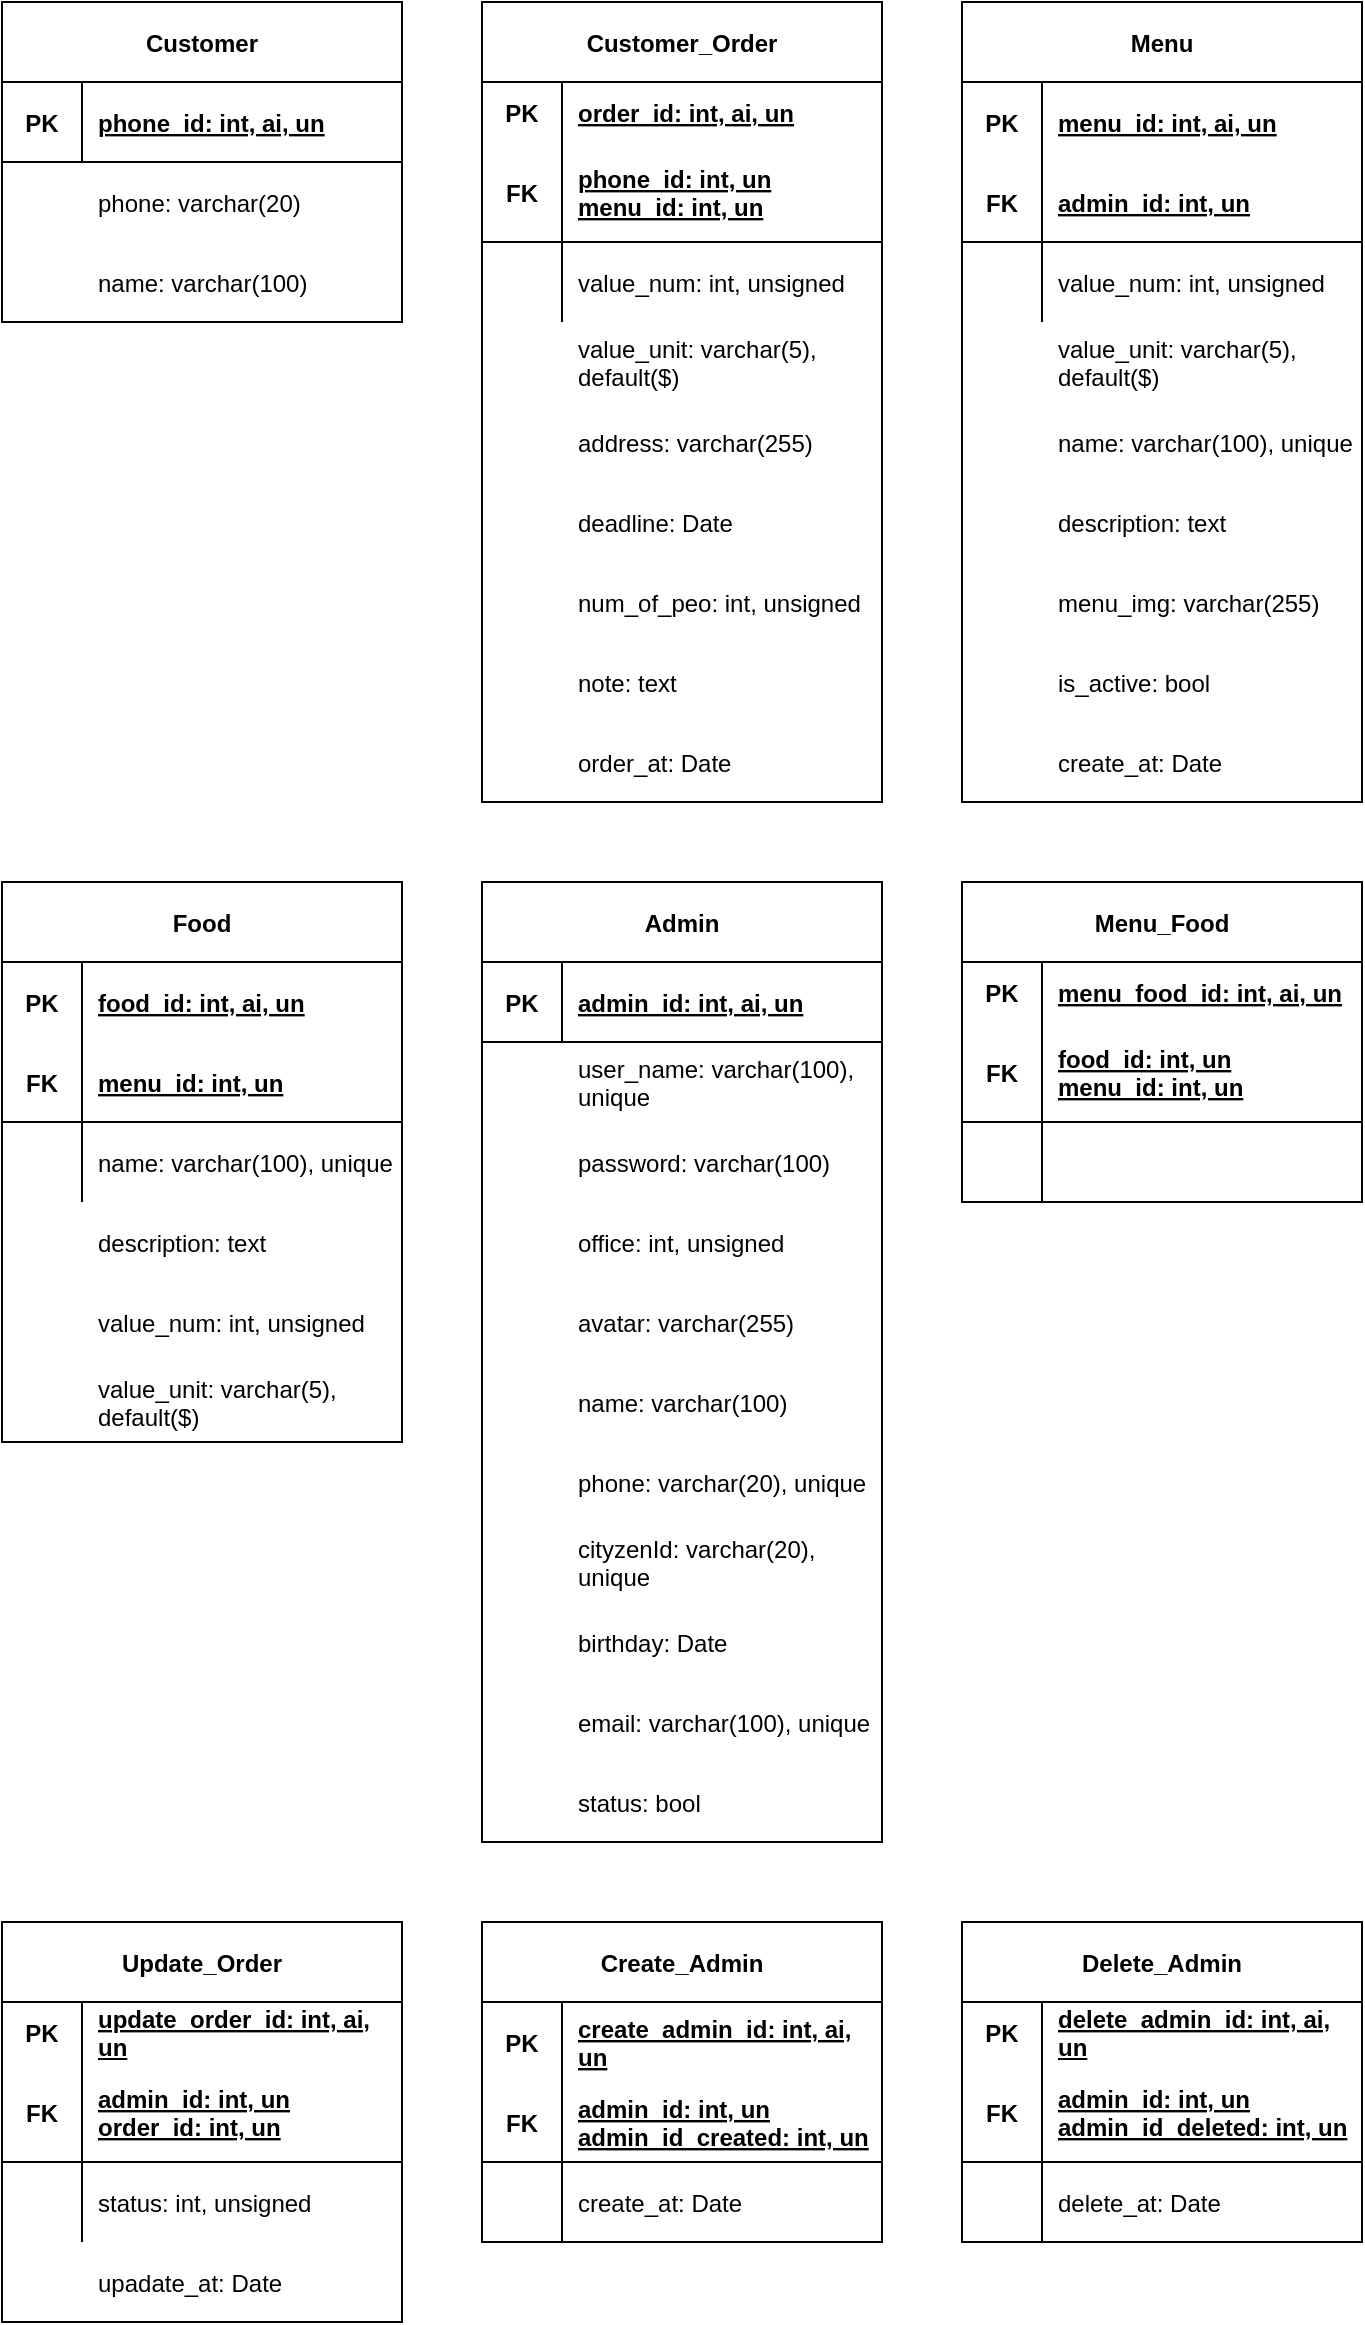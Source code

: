 <mxfile version="14.4.3" type="device"><diagram id="6Q6f8vi3FYsFAewZzcwV" name="Page-1"><mxGraphModel dx="1038" dy="607" grid="1" gridSize="10" guides="1" tooltips="1" connect="1" arrows="1" fold="1" page="1" pageScale="1" pageWidth="850" pageHeight="1100" math="0" shadow="0"><root><mxCell id="0"/><mxCell id="1" parent="0"/><mxCell id="nnmRxfr1p0nU_RoA92xQ-1" value="Customer" style="shape=table;startSize=40;container=1;collapsible=1;childLayout=tableLayout;fixedRows=1;rowLines=0;fontStyle=1;align=center;resizeLast=1;" parent="1" vertex="1"><mxGeometry x="40" y="40" width="200" height="160" as="geometry"/></mxCell><mxCell id="nnmRxfr1p0nU_RoA92xQ-2" value="" style="shape=partialRectangle;collapsible=0;dropTarget=0;pointerEvents=0;fillColor=none;top=0;left=0;bottom=1;right=0;points=[[0,0.5],[1,0.5]];portConstraint=eastwest;" parent="nnmRxfr1p0nU_RoA92xQ-1" vertex="1"><mxGeometry y="40" width="200" height="40" as="geometry"/></mxCell><mxCell id="nnmRxfr1p0nU_RoA92xQ-3" value="PK" style="shape=partialRectangle;connectable=0;fillColor=none;top=0;left=0;bottom=0;right=0;fontStyle=1;overflow=hidden;" parent="nnmRxfr1p0nU_RoA92xQ-2" vertex="1"><mxGeometry width="40" height="40" as="geometry"/></mxCell><mxCell id="nnmRxfr1p0nU_RoA92xQ-4" value="phone_id: int, ai, un" style="shape=partialRectangle;connectable=0;fillColor=none;top=0;left=0;bottom=0;right=0;align=left;spacingLeft=6;fontStyle=5;overflow=hidden;" parent="nnmRxfr1p0nU_RoA92xQ-2" vertex="1"><mxGeometry x="40" width="160" height="40" as="geometry"/></mxCell><mxCell id="nnmRxfr1p0nU_RoA92xQ-23" value="Customer_Order" style="shape=table;startSize=40;container=1;collapsible=1;childLayout=tableLayout;fixedRows=1;rowLines=0;fontStyle=1;align=center;resizeLast=1;" parent="1" vertex="1"><mxGeometry x="280" y="40" width="200" height="400" as="geometry"/></mxCell><mxCell id="nnmRxfr1p0nU_RoA92xQ-24" value="" style="shape=partialRectangle;collapsible=0;dropTarget=0;pointerEvents=0;fillColor=none;top=0;left=0;bottom=0;right=0;points=[[0,0.5],[1,0.5]];portConstraint=eastwest;" parent="nnmRxfr1p0nU_RoA92xQ-23" vertex="1"><mxGeometry y="40" width="200" height="30" as="geometry"/></mxCell><mxCell id="nnmRxfr1p0nU_RoA92xQ-25" value="PK" style="shape=partialRectangle;connectable=0;fillColor=none;top=0;left=0;bottom=0;right=0;fontStyle=1;overflow=hidden;" parent="nnmRxfr1p0nU_RoA92xQ-24" vertex="1"><mxGeometry width="40" height="30" as="geometry"/></mxCell><mxCell id="nnmRxfr1p0nU_RoA92xQ-26" value="order_id: int, ai, un" style="shape=partialRectangle;connectable=0;fillColor=none;top=0;left=0;bottom=0;right=0;align=left;spacingLeft=6;fontStyle=5;overflow=hidden;" parent="nnmRxfr1p0nU_RoA92xQ-24" vertex="1"><mxGeometry x="40" width="160" height="30" as="geometry"/></mxCell><mxCell id="nnmRxfr1p0nU_RoA92xQ-27" value="" style="shape=partialRectangle;collapsible=0;dropTarget=0;pointerEvents=0;fillColor=none;top=0;left=0;bottom=1;right=0;points=[[0,0.5],[1,0.5]];portConstraint=eastwest;" parent="nnmRxfr1p0nU_RoA92xQ-23" vertex="1"><mxGeometry y="70" width="200" height="50" as="geometry"/></mxCell><mxCell id="nnmRxfr1p0nU_RoA92xQ-28" value="FK" style="shape=partialRectangle;connectable=0;fillColor=none;top=0;left=0;bottom=0;right=0;fontStyle=1;overflow=hidden;" parent="nnmRxfr1p0nU_RoA92xQ-27" vertex="1"><mxGeometry width="40" height="50" as="geometry"/></mxCell><mxCell id="nnmRxfr1p0nU_RoA92xQ-29" value="phone_id: int, un&#10;menu_id: int, un" style="shape=partialRectangle;connectable=0;fillColor=none;top=0;left=0;bottom=0;right=0;align=left;spacingLeft=6;fontStyle=5;overflow=hidden;" parent="nnmRxfr1p0nU_RoA92xQ-27" vertex="1"><mxGeometry x="40" width="160" height="50" as="geometry"/></mxCell><mxCell id="nnmRxfr1p0nU_RoA92xQ-30" value="" style="shape=partialRectangle;collapsible=0;dropTarget=0;pointerEvents=0;fillColor=none;top=0;left=0;bottom=0;right=0;points=[[0,0.5],[1,0.5]];portConstraint=eastwest;" parent="nnmRxfr1p0nU_RoA92xQ-23" vertex="1"><mxGeometry y="120" width="200" height="40" as="geometry"/></mxCell><mxCell id="nnmRxfr1p0nU_RoA92xQ-31" value="" style="shape=partialRectangle;connectable=0;fillColor=none;top=0;left=0;bottom=0;right=0;editable=1;overflow=hidden;" parent="nnmRxfr1p0nU_RoA92xQ-30" vertex="1"><mxGeometry width="40" height="40" as="geometry"/></mxCell><mxCell id="nnmRxfr1p0nU_RoA92xQ-32" value="" style="shape=partialRectangle;connectable=0;fillColor=none;top=0;left=0;bottom=0;right=0;align=left;spacingLeft=6;overflow=hidden;" parent="nnmRxfr1p0nU_RoA92xQ-30" vertex="1"><mxGeometry x="40" width="160" height="40" as="geometry"/></mxCell><mxCell id="nnmRxfr1p0nU_RoA92xQ-58" value="" style="shape=partialRectangle;collapsible=0;dropTarget=0;pointerEvents=0;fillColor=none;top=0;left=0;bottom=0;right=0;points=[[0,0.5],[1,0.5]];portConstraint=eastwest;" parent="1" vertex="1"><mxGeometry x="40" y="160" width="200" height="40" as="geometry"/></mxCell><mxCell id="nnmRxfr1p0nU_RoA92xQ-60" value="name: varchar(100)" style="shape=partialRectangle;connectable=0;fillColor=none;top=0;left=0;bottom=0;right=0;align=left;spacingLeft=6;overflow=hidden;" parent="nnmRxfr1p0nU_RoA92xQ-58" vertex="1"><mxGeometry x="40" width="160" height="40" as="geometry"/></mxCell><mxCell id="nnmRxfr1p0nU_RoA92xQ-67" value="" style="shape=partialRectangle;collapsible=0;dropTarget=0;pointerEvents=0;fillColor=none;top=0;left=0;bottom=0;right=0;points=[[0,0.5],[1,0.5]];portConstraint=eastwest;" parent="1" vertex="1"><mxGeometry x="320" y="200" width="160" height="40" as="geometry"/></mxCell><mxCell id="nnmRxfr1p0nU_RoA92xQ-68" value="" style="shape=partialRectangle;connectable=0;fillColor=none;top=0;left=0;bottom=0;right=0;editable=1;overflow=hidden;" parent="nnmRxfr1p0nU_RoA92xQ-67" vertex="1"><mxGeometry width="32" height="40" as="geometry"/></mxCell><mxCell id="nnmRxfr1p0nU_RoA92xQ-69" value="value_unit: varchar(5),&#10;default($)" style="shape=partialRectangle;connectable=0;fillColor=none;top=0;left=0;bottom=0;right=0;align=left;spacingLeft=6;overflow=hidden;" parent="nnmRxfr1p0nU_RoA92xQ-67" vertex="1"><mxGeometry width="160" height="40" as="geometry"/></mxCell><mxCell id="nnmRxfr1p0nU_RoA92xQ-71" value="address: varchar(255)" style="shape=partialRectangle;connectable=0;fillColor=none;top=0;left=0;bottom=0;right=0;align=left;spacingLeft=6;overflow=hidden;" parent="1" vertex="1"><mxGeometry x="320" y="240" width="160" height="40" as="geometry"/></mxCell><mxCell id="nnmRxfr1p0nU_RoA92xQ-73" value="deadline: Date" style="shape=partialRectangle;connectable=0;fillColor=none;top=0;left=0;bottom=0;right=0;align=left;spacingLeft=6;overflow=hidden;" parent="1" vertex="1"><mxGeometry x="320" y="280" width="160" height="40" as="geometry"/></mxCell><mxCell id="nnmRxfr1p0nU_RoA92xQ-75" value="num_of_peo: int, unsigned" style="shape=partialRectangle;connectable=0;fillColor=none;top=0;left=0;bottom=0;right=0;align=left;spacingLeft=6;overflow=hidden;" parent="1" vertex="1"><mxGeometry x="320" y="320" width="160" height="40" as="geometry"/></mxCell><mxCell id="nnmRxfr1p0nU_RoA92xQ-77" value="note: text" style="shape=partialRectangle;connectable=0;fillColor=none;top=0;left=0;bottom=0;right=0;align=left;spacingLeft=6;overflow=hidden;" parent="1" vertex="1"><mxGeometry x="320" y="360" width="160" height="40" as="geometry"/></mxCell><mxCell id="nnmRxfr1p0nU_RoA92xQ-78" value="value_num: int, unsigned" style="shape=partialRectangle;connectable=0;fillColor=none;top=0;left=0;bottom=0;right=0;align=left;spacingLeft=6;overflow=hidden;" parent="1" vertex="1"><mxGeometry x="320" y="160" width="160" height="40" as="geometry"/></mxCell><mxCell id="nnmRxfr1p0nU_RoA92xQ-82" value="order_at: Date" style="shape=partialRectangle;connectable=0;fillColor=none;top=0;left=0;bottom=0;right=0;align=left;spacingLeft=6;overflow=hidden;" parent="1" vertex="1"><mxGeometry x="320" y="400" width="160" height="40" as="geometry"/></mxCell><mxCell id="nnmRxfr1p0nU_RoA92xQ-83" value="" style="shape=partialRectangle;connectable=0;fillColor=none;top=0;left=0;bottom=0;right=0;editable=1;overflow=hidden;" parent="1" vertex="1"><mxGeometry x="280" y="480" width="40" height="40" as="geometry"/></mxCell><mxCell id="nnmRxfr1p0nU_RoA92xQ-141" value="" style="shape=partialRectangle;connectable=0;fillColor=none;top=0;left=0;bottom=0;right=0;editable=1;overflow=hidden;" parent="1" vertex="1"><mxGeometry x="40" y="600" width="30" height="40" as="geometry"/></mxCell><mxCell id="nnmRxfr1p0nU_RoA92xQ-185" value="Menu_Food" style="shape=table;startSize=40;container=1;collapsible=1;childLayout=tableLayout;fixedRows=1;rowLines=0;fontStyle=1;align=center;resizeLast=1;" parent="1" vertex="1"><mxGeometry x="520" y="480" width="200" height="160" as="geometry"/></mxCell><mxCell id="nnmRxfr1p0nU_RoA92xQ-186" value="" style="shape=partialRectangle;collapsible=0;dropTarget=0;pointerEvents=0;fillColor=none;top=0;left=0;bottom=0;right=0;points=[[0,0.5],[1,0.5]];portConstraint=eastwest;" parent="nnmRxfr1p0nU_RoA92xQ-185" vertex="1"><mxGeometry y="40" width="200" height="30" as="geometry"/></mxCell><mxCell id="nnmRxfr1p0nU_RoA92xQ-187" value="PK" style="shape=partialRectangle;connectable=0;fillColor=none;top=0;left=0;bottom=0;right=0;fontStyle=1;overflow=hidden;" parent="nnmRxfr1p0nU_RoA92xQ-186" vertex="1"><mxGeometry width="40" height="30" as="geometry"/></mxCell><mxCell id="nnmRxfr1p0nU_RoA92xQ-188" value="menu_food_id: int, ai, un" style="shape=partialRectangle;connectable=0;fillColor=none;top=0;left=0;bottom=0;right=0;align=left;spacingLeft=6;fontStyle=5;overflow=hidden;" parent="nnmRxfr1p0nU_RoA92xQ-186" vertex="1"><mxGeometry x="40" width="160" height="30" as="geometry"/></mxCell><mxCell id="nnmRxfr1p0nU_RoA92xQ-189" value="" style="shape=partialRectangle;collapsible=0;dropTarget=0;pointerEvents=0;fillColor=none;top=0;left=0;bottom=1;right=0;points=[[0,0.5],[1,0.5]];portConstraint=eastwest;" parent="nnmRxfr1p0nU_RoA92xQ-185" vertex="1"><mxGeometry y="70" width="200" height="50" as="geometry"/></mxCell><mxCell id="nnmRxfr1p0nU_RoA92xQ-190" value="FK" style="shape=partialRectangle;connectable=0;fillColor=none;top=0;left=0;bottom=0;right=0;fontStyle=1;overflow=hidden;" parent="nnmRxfr1p0nU_RoA92xQ-189" vertex="1"><mxGeometry width="40" height="50" as="geometry"/></mxCell><mxCell id="nnmRxfr1p0nU_RoA92xQ-191" value="food_id: int, un&#10;menu_id: int, un" style="shape=partialRectangle;connectable=0;fillColor=none;top=0;left=0;bottom=0;right=0;align=left;spacingLeft=6;fontStyle=5;overflow=hidden;" parent="nnmRxfr1p0nU_RoA92xQ-189" vertex="1"><mxGeometry x="40" width="160" height="50" as="geometry"/></mxCell><mxCell id="nnmRxfr1p0nU_RoA92xQ-192" value="" style="shape=partialRectangle;collapsible=0;dropTarget=0;pointerEvents=0;fillColor=none;top=0;left=0;bottom=0;right=0;points=[[0,0.5],[1,0.5]];portConstraint=eastwest;" parent="nnmRxfr1p0nU_RoA92xQ-185" vertex="1"><mxGeometry y="120" width="200" height="40" as="geometry"/></mxCell><mxCell id="nnmRxfr1p0nU_RoA92xQ-193" value="" style="shape=partialRectangle;connectable=0;fillColor=none;top=0;left=0;bottom=0;right=0;editable=1;overflow=hidden;" parent="nnmRxfr1p0nU_RoA92xQ-192" vertex="1"><mxGeometry width="40" height="40" as="geometry"/></mxCell><mxCell id="nnmRxfr1p0nU_RoA92xQ-194" value="" style="shape=partialRectangle;connectable=0;fillColor=none;top=0;left=0;bottom=0;right=0;align=left;spacingLeft=6;overflow=hidden;" parent="nnmRxfr1p0nU_RoA92xQ-192" vertex="1"><mxGeometry x="40" width="160" height="40" as="geometry"/></mxCell><mxCell id="nnmRxfr1p0nU_RoA92xQ-221" value="Admin" style="shape=table;startSize=40;container=1;collapsible=1;childLayout=tableLayout;fixedRows=1;rowLines=0;fontStyle=1;align=center;resizeLast=1;" parent="1" vertex="1"><mxGeometry x="280" y="480" width="200" height="480" as="geometry"/></mxCell><mxCell id="nnmRxfr1p0nU_RoA92xQ-222" value="" style="shape=partialRectangle;collapsible=0;dropTarget=0;pointerEvents=0;fillColor=none;top=0;left=0;bottom=1;right=0;points=[[0,0.5],[1,0.5]];portConstraint=eastwest;" parent="nnmRxfr1p0nU_RoA92xQ-221" vertex="1"><mxGeometry y="40" width="200" height="40" as="geometry"/></mxCell><mxCell id="nnmRxfr1p0nU_RoA92xQ-223" value="PK" style="shape=partialRectangle;connectable=0;fillColor=none;top=0;left=0;bottom=0;right=0;fontStyle=1;overflow=hidden;" parent="nnmRxfr1p0nU_RoA92xQ-222" vertex="1"><mxGeometry width="40" height="40" as="geometry"/></mxCell><mxCell id="nnmRxfr1p0nU_RoA92xQ-224" value="admin_id: int, ai, un" style="shape=partialRectangle;connectable=0;fillColor=none;top=0;left=0;bottom=0;right=0;align=left;spacingLeft=6;fontStyle=5;overflow=hidden;" parent="nnmRxfr1p0nU_RoA92xQ-222" vertex="1"><mxGeometry x="40" width="160" height="40" as="geometry"/></mxCell><mxCell id="nnmRxfr1p0nU_RoA92xQ-225" value="" style="shape=partialRectangle;connectable=0;fillColor=none;top=0;left=0;bottom=0;right=0;editable=1;overflow=hidden;" parent="1" vertex="1"><mxGeometry x="280" y="600" width="30" height="40" as="geometry"/></mxCell><mxCell id="nnmRxfr1p0nU_RoA92xQ-226" value="user_name: varchar(100),&#10;unique" style="shape=partialRectangle;connectable=0;fillColor=none;top=0;left=0;bottom=0;right=0;align=left;spacingLeft=6;overflow=hidden;" parent="1" vertex="1"><mxGeometry x="320" y="560" width="160" height="40" as="geometry"/></mxCell><mxCell id="nnmRxfr1p0nU_RoA92xQ-227" value="" style="shape=partialRectangle;collapsible=0;dropTarget=0;pointerEvents=0;fillColor=none;top=0;left=0;bottom=0;right=0;points=[[0,0.5],[1,0.5]];portConstraint=eastwest;" parent="1" vertex="1"><mxGeometry x="280" y="600" width="200" height="40" as="geometry"/></mxCell><mxCell id="nnmRxfr1p0nU_RoA92xQ-229" value="password: varchar(100)" style="shape=partialRectangle;connectable=0;fillColor=none;top=0;left=0;bottom=0;right=0;align=left;spacingLeft=6;overflow=hidden;" parent="nnmRxfr1p0nU_RoA92xQ-227" vertex="1"><mxGeometry x="40" width="160" height="40" as="geometry"/></mxCell><mxCell id="nnmRxfr1p0nU_RoA92xQ-230" value="" style="shape=partialRectangle;connectable=0;fillColor=none;top=0;left=0;bottom=0;right=0;editable=1;overflow=hidden;" parent="1" vertex="1"><mxGeometry x="280" y="560" width="30" height="40" as="geometry"/></mxCell><mxCell id="nnmRxfr1p0nU_RoA92xQ-232" value="avatar: varchar(255)" style="shape=partialRectangle;connectable=0;fillColor=none;top=0;left=0;bottom=0;right=0;align=left;spacingLeft=6;overflow=hidden;" parent="1" vertex="1"><mxGeometry x="320" y="680" width="160" height="40" as="geometry"/></mxCell><mxCell id="nnmRxfr1p0nU_RoA92xQ-233" value="office: int, unsigned" style="shape=partialRectangle;connectable=0;fillColor=none;top=0;left=0;bottom=0;right=0;align=left;spacingLeft=6;overflow=hidden;" parent="1" vertex="1"><mxGeometry x="320" y="640" width="160" height="40" as="geometry"/></mxCell><mxCell id="nnmRxfr1p0nU_RoA92xQ-236" value="name: varchar(100)" style="shape=partialRectangle;connectable=0;fillColor=none;top=0;left=0;bottom=0;right=0;align=left;spacingLeft=6;overflow=hidden;" parent="1" vertex="1"><mxGeometry x="320" y="720" width="160" height="40" as="geometry"/></mxCell><mxCell id="nnmRxfr1p0nU_RoA92xQ-238" value="phone: varchar(20), unique" style="shape=partialRectangle;connectable=0;fillColor=none;top=0;left=0;bottom=0;right=0;align=left;spacingLeft=6;overflow=hidden;" parent="1" vertex="1"><mxGeometry x="320" y="760" width="160" height="40" as="geometry"/></mxCell><mxCell id="nnmRxfr1p0nU_RoA92xQ-240" value="cityzenId: varchar(20), &#10;unique" style="shape=partialRectangle;connectable=0;fillColor=none;top=0;left=0;bottom=0;right=0;align=left;spacingLeft=6;overflow=hidden;" parent="1" vertex="1"><mxGeometry x="320" y="800" width="160" height="40" as="geometry"/></mxCell><mxCell id="nnmRxfr1p0nU_RoA92xQ-242" value="birthday: Date" style="shape=partialRectangle;connectable=0;fillColor=none;top=0;left=0;bottom=0;right=0;align=left;spacingLeft=6;overflow=hidden;" parent="1" vertex="1"><mxGeometry x="320" y="840" width="160" height="40" as="geometry"/></mxCell><mxCell id="nnmRxfr1p0nU_RoA92xQ-244" value="email: varchar(100), unique" style="shape=partialRectangle;connectable=0;fillColor=none;top=0;left=0;bottom=0;right=0;align=left;spacingLeft=6;overflow=hidden;" parent="1" vertex="1"><mxGeometry x="320" y="880" width="160" height="40" as="geometry"/></mxCell><mxCell id="nnmRxfr1p0nU_RoA92xQ-245" value="Update_Order" style="shape=table;startSize=40;container=1;collapsible=1;childLayout=tableLayout;fixedRows=1;rowLines=0;fontStyle=1;align=center;resizeLast=1;" parent="1" vertex="1"><mxGeometry x="40" y="1000" width="200" height="200" as="geometry"/></mxCell><mxCell id="nnmRxfr1p0nU_RoA92xQ-246" value="" style="shape=partialRectangle;collapsible=0;dropTarget=0;pointerEvents=0;fillColor=none;top=0;left=0;bottom=0;right=0;points=[[0,0.5],[1,0.5]];portConstraint=eastwest;" parent="nnmRxfr1p0nU_RoA92xQ-245" vertex="1"><mxGeometry y="40" width="200" height="30" as="geometry"/></mxCell><mxCell id="nnmRxfr1p0nU_RoA92xQ-247" value="PK" style="shape=partialRectangle;connectable=0;fillColor=none;top=0;left=0;bottom=0;right=0;fontStyle=1;overflow=hidden;" parent="nnmRxfr1p0nU_RoA92xQ-246" vertex="1"><mxGeometry width="40" height="30" as="geometry"/></mxCell><mxCell id="nnmRxfr1p0nU_RoA92xQ-248" value="update_order_id: int, ai,&#10;un" style="shape=partialRectangle;connectable=0;fillColor=none;top=0;left=0;bottom=0;right=0;align=left;spacingLeft=6;fontStyle=5;overflow=hidden;" parent="nnmRxfr1p0nU_RoA92xQ-246" vertex="1"><mxGeometry x="40" width="160" height="30" as="geometry"/></mxCell><mxCell id="nnmRxfr1p0nU_RoA92xQ-249" value="" style="shape=partialRectangle;collapsible=0;dropTarget=0;pointerEvents=0;fillColor=none;top=0;left=0;bottom=1;right=0;points=[[0,0.5],[1,0.5]];portConstraint=eastwest;" parent="nnmRxfr1p0nU_RoA92xQ-245" vertex="1"><mxGeometry y="70" width="200" height="50" as="geometry"/></mxCell><mxCell id="nnmRxfr1p0nU_RoA92xQ-250" value="FK" style="shape=partialRectangle;connectable=0;fillColor=none;top=0;left=0;bottom=0;right=0;fontStyle=1;overflow=hidden;" parent="nnmRxfr1p0nU_RoA92xQ-249" vertex="1"><mxGeometry width="40" height="50" as="geometry"/></mxCell><mxCell id="nnmRxfr1p0nU_RoA92xQ-251" value="admin_id: int, un&#10;order_id: int, un" style="shape=partialRectangle;connectable=0;fillColor=none;top=0;left=0;bottom=0;right=0;align=left;spacingLeft=6;fontStyle=5;overflow=hidden;" parent="nnmRxfr1p0nU_RoA92xQ-249" vertex="1"><mxGeometry x="40" width="160" height="50" as="geometry"/></mxCell><mxCell id="nnmRxfr1p0nU_RoA92xQ-252" value="" style="shape=partialRectangle;collapsible=0;dropTarget=0;pointerEvents=0;fillColor=none;top=0;left=0;bottom=0;right=0;points=[[0,0.5],[1,0.5]];portConstraint=eastwest;" parent="nnmRxfr1p0nU_RoA92xQ-245" vertex="1"><mxGeometry y="120" width="200" height="40" as="geometry"/></mxCell><mxCell id="nnmRxfr1p0nU_RoA92xQ-253" value="" style="shape=partialRectangle;connectable=0;fillColor=none;top=0;left=0;bottom=0;right=0;editable=1;overflow=hidden;" parent="nnmRxfr1p0nU_RoA92xQ-252" vertex="1"><mxGeometry width="40" height="40" as="geometry"/></mxCell><mxCell id="nnmRxfr1p0nU_RoA92xQ-254" value="" style="shape=partialRectangle;connectable=0;fillColor=none;top=0;left=0;bottom=0;right=0;align=left;spacingLeft=6;overflow=hidden;" parent="nnmRxfr1p0nU_RoA92xQ-252" vertex="1"><mxGeometry x="40" width="160" height="40" as="geometry"/></mxCell><mxCell id="nnmRxfr1p0nU_RoA92xQ-255" value="status: int, unsigned" style="shape=partialRectangle;connectable=0;fillColor=none;top=0;left=0;bottom=0;right=0;align=left;spacingLeft=6;overflow=hidden;" parent="1" vertex="1"><mxGeometry x="80" y="1120" width="160" height="40" as="geometry"/></mxCell><mxCell id="nnmRxfr1p0nU_RoA92xQ-256" value="" style="shape=partialRectangle;connectable=0;fillColor=none;top=0;left=0;bottom=0;right=0;editable=1;overflow=hidden;" parent="1" vertex="1"><mxGeometry x="40" y="1120" width="40" height="40" as="geometry"/></mxCell><mxCell id="nnmRxfr1p0nU_RoA92xQ-257" value="upadate_at: Date" style="shape=partialRectangle;connectable=0;fillColor=none;top=0;left=0;bottom=0;right=0;align=left;spacingLeft=6;overflow=hidden;" parent="1" vertex="1"><mxGeometry x="80" y="1160" width="160" height="40" as="geometry"/></mxCell><mxCell id="nnmRxfr1p0nU_RoA92xQ-258" value="" style="shape=partialRectangle;connectable=0;fillColor=none;top=0;left=0;bottom=0;right=0;editable=1;overflow=hidden;" parent="1" vertex="1"><mxGeometry x="40" y="1160" width="40" height="40" as="geometry"/></mxCell><mxCell id="nnmRxfr1p0nU_RoA92xQ-273" value="Create_Admin" style="shape=table;startSize=40;container=1;collapsible=1;childLayout=tableLayout;fixedRows=1;rowLines=0;fontStyle=1;align=center;resizeLast=1;" parent="1" vertex="1"><mxGeometry x="280" y="1000" width="200" height="160" as="geometry"/></mxCell><mxCell id="nnmRxfr1p0nU_RoA92xQ-274" value="" style="shape=partialRectangle;collapsible=0;dropTarget=0;pointerEvents=0;fillColor=none;top=0;left=0;bottom=0;right=0;points=[[0,0.5],[1,0.5]];portConstraint=eastwest;" parent="nnmRxfr1p0nU_RoA92xQ-273" vertex="1"><mxGeometry y="40" width="200" height="40" as="geometry"/></mxCell><mxCell id="nnmRxfr1p0nU_RoA92xQ-275" value="PK" style="shape=partialRectangle;connectable=0;fillColor=none;top=0;left=0;bottom=0;right=0;fontStyle=1;overflow=hidden;" parent="nnmRxfr1p0nU_RoA92xQ-274" vertex="1"><mxGeometry width="40" height="40" as="geometry"/></mxCell><mxCell id="nnmRxfr1p0nU_RoA92xQ-276" value="create_admin_id: int, ai,&#10;un" style="shape=partialRectangle;connectable=0;fillColor=none;top=0;left=0;bottom=0;right=0;align=left;spacingLeft=6;fontStyle=5;overflow=hidden;" parent="nnmRxfr1p0nU_RoA92xQ-274" vertex="1"><mxGeometry x="40" width="160" height="40" as="geometry"/></mxCell><mxCell id="nnmRxfr1p0nU_RoA92xQ-277" value="" style="shape=partialRectangle;collapsible=0;dropTarget=0;pointerEvents=0;fillColor=none;top=0;left=0;bottom=1;right=0;points=[[0,0.5],[1,0.5]];portConstraint=eastwest;" parent="nnmRxfr1p0nU_RoA92xQ-273" vertex="1"><mxGeometry y="80" width="200" height="40" as="geometry"/></mxCell><mxCell id="nnmRxfr1p0nU_RoA92xQ-278" value="FK" style="shape=partialRectangle;connectable=0;fillColor=none;top=0;left=0;bottom=0;right=0;fontStyle=1;overflow=hidden;" parent="nnmRxfr1p0nU_RoA92xQ-277" vertex="1"><mxGeometry width="40" height="40" as="geometry"/></mxCell><mxCell id="nnmRxfr1p0nU_RoA92xQ-279" value="admin_id: int, un&#10;admin_id_created: int, un" style="shape=partialRectangle;connectable=0;fillColor=none;top=0;left=0;bottom=0;right=0;align=left;spacingLeft=6;fontStyle=5;overflow=hidden;" parent="nnmRxfr1p0nU_RoA92xQ-277" vertex="1"><mxGeometry x="40" width="160" height="40" as="geometry"/></mxCell><mxCell id="nnmRxfr1p0nU_RoA92xQ-280" value="" style="shape=partialRectangle;collapsible=0;dropTarget=0;pointerEvents=0;fillColor=none;top=0;left=0;bottom=0;right=0;points=[[0,0.5],[1,0.5]];portConstraint=eastwest;" parent="nnmRxfr1p0nU_RoA92xQ-273" vertex="1"><mxGeometry y="120" width="200" height="40" as="geometry"/></mxCell><mxCell id="nnmRxfr1p0nU_RoA92xQ-281" value="" style="shape=partialRectangle;connectable=0;fillColor=none;top=0;left=0;bottom=0;right=0;editable=1;overflow=hidden;" parent="nnmRxfr1p0nU_RoA92xQ-280" vertex="1"><mxGeometry width="40" height="40" as="geometry"/></mxCell><mxCell id="nnmRxfr1p0nU_RoA92xQ-282" value="" style="shape=partialRectangle;connectable=0;fillColor=none;top=0;left=0;bottom=0;right=0;align=left;spacingLeft=6;overflow=hidden;" parent="nnmRxfr1p0nU_RoA92xQ-280" vertex="1"><mxGeometry x="40" width="160" height="40" as="geometry"/></mxCell><mxCell id="nnmRxfr1p0nU_RoA92xQ-283" value="create_at: Date" style="shape=partialRectangle;connectable=0;fillColor=none;top=0;left=0;bottom=0;right=0;align=left;spacingLeft=6;overflow=hidden;" parent="1" vertex="1"><mxGeometry x="320" y="1120" width="160" height="40" as="geometry"/></mxCell><mxCell id="nnmRxfr1p0nU_RoA92xQ-284" value="" style="shape=partialRectangle;connectable=0;fillColor=none;top=0;left=0;bottom=0;right=0;editable=1;overflow=hidden;" parent="1" vertex="1"><mxGeometry x="280" y="1120" width="40" height="40" as="geometry"/></mxCell><mxCell id="nnmRxfr1p0nU_RoA92xQ-285" value="Delete_Admin" style="shape=table;startSize=40;container=1;collapsible=1;childLayout=tableLayout;fixedRows=1;rowLines=0;fontStyle=1;align=center;resizeLast=1;" parent="1" vertex="1"><mxGeometry x="520" y="1000" width="200" height="160" as="geometry"/></mxCell><mxCell id="nnmRxfr1p0nU_RoA92xQ-286" value="" style="shape=partialRectangle;collapsible=0;dropTarget=0;pointerEvents=0;fillColor=none;top=0;left=0;bottom=0;right=0;points=[[0,0.5],[1,0.5]];portConstraint=eastwest;" parent="nnmRxfr1p0nU_RoA92xQ-285" vertex="1"><mxGeometry y="40" width="200" height="30" as="geometry"/></mxCell><mxCell id="nnmRxfr1p0nU_RoA92xQ-287" value="PK" style="shape=partialRectangle;connectable=0;fillColor=none;top=0;left=0;bottom=0;right=0;fontStyle=1;overflow=hidden;" parent="nnmRxfr1p0nU_RoA92xQ-286" vertex="1"><mxGeometry width="40" height="30" as="geometry"/></mxCell><mxCell id="nnmRxfr1p0nU_RoA92xQ-288" value="delete_admin_id: int, ai,&#10;un" style="shape=partialRectangle;connectable=0;fillColor=none;top=0;left=0;bottom=0;right=0;align=left;spacingLeft=6;fontStyle=5;overflow=hidden;" parent="nnmRxfr1p0nU_RoA92xQ-286" vertex="1"><mxGeometry x="40" width="160" height="30" as="geometry"/></mxCell><mxCell id="nnmRxfr1p0nU_RoA92xQ-289" value="" style="shape=partialRectangle;collapsible=0;dropTarget=0;pointerEvents=0;fillColor=none;top=0;left=0;bottom=1;right=0;points=[[0,0.5],[1,0.5]];portConstraint=eastwest;" parent="nnmRxfr1p0nU_RoA92xQ-285" vertex="1"><mxGeometry y="70" width="200" height="50" as="geometry"/></mxCell><mxCell id="nnmRxfr1p0nU_RoA92xQ-290" value="FK" style="shape=partialRectangle;connectable=0;fillColor=none;top=0;left=0;bottom=0;right=0;fontStyle=1;overflow=hidden;" parent="nnmRxfr1p0nU_RoA92xQ-289" vertex="1"><mxGeometry width="40" height="50" as="geometry"/></mxCell><mxCell id="nnmRxfr1p0nU_RoA92xQ-291" value="admin_id: int, un&#10;admin_id_deleted: int, un" style="shape=partialRectangle;connectable=0;fillColor=none;top=0;left=0;bottom=0;right=0;align=left;spacingLeft=6;fontStyle=5;overflow=hidden;" parent="nnmRxfr1p0nU_RoA92xQ-289" vertex="1"><mxGeometry x="40" width="160" height="50" as="geometry"/></mxCell><mxCell id="nnmRxfr1p0nU_RoA92xQ-292" value="" style="shape=partialRectangle;collapsible=0;dropTarget=0;pointerEvents=0;fillColor=none;top=0;left=0;bottom=0;right=0;points=[[0,0.5],[1,0.5]];portConstraint=eastwest;" parent="nnmRxfr1p0nU_RoA92xQ-285" vertex="1"><mxGeometry y="120" width="200" height="40" as="geometry"/></mxCell><mxCell id="nnmRxfr1p0nU_RoA92xQ-293" value="" style="shape=partialRectangle;connectable=0;fillColor=none;top=0;left=0;bottom=0;right=0;editable=1;overflow=hidden;" parent="nnmRxfr1p0nU_RoA92xQ-292" vertex="1"><mxGeometry width="40" height="40" as="geometry"/></mxCell><mxCell id="nnmRxfr1p0nU_RoA92xQ-294" value="" style="shape=partialRectangle;connectable=0;fillColor=none;top=0;left=0;bottom=0;right=0;align=left;spacingLeft=6;overflow=hidden;" parent="nnmRxfr1p0nU_RoA92xQ-292" vertex="1"><mxGeometry x="40" width="160" height="40" as="geometry"/></mxCell><mxCell id="nnmRxfr1p0nU_RoA92xQ-295" value="delete_at: Date" style="shape=partialRectangle;connectable=0;fillColor=none;top=0;left=0;bottom=0;right=0;align=left;spacingLeft=6;overflow=hidden;" parent="1" vertex="1"><mxGeometry x="560" y="1120" width="160" height="40" as="geometry"/></mxCell><mxCell id="nnmRxfr1p0nU_RoA92xQ-296" value="" style="shape=partialRectangle;connectable=0;fillColor=none;top=0;left=0;bottom=0;right=0;editable=1;overflow=hidden;" parent="1" vertex="1"><mxGeometry x="520" y="1120" width="40" height="40" as="geometry"/></mxCell><mxCell id="nnmRxfr1p0nU_RoA92xQ-304" value="" style="shape=partialRectangle;collapsible=0;dropTarget=0;pointerEvents=0;fillColor=none;top=0;left=0;bottom=0;right=0;points=[[0,0.5],[1,0.5]];portConstraint=eastwest;" parent="1" vertex="1"><mxGeometry x="80" y="640" width="160" height="40" as="geometry"/></mxCell><mxCell id="nnmRxfr1p0nU_RoA92xQ-306" value="description: text" style="shape=partialRectangle;connectable=0;fillColor=none;top=0;left=0;bottom=0;right=0;align=left;spacingLeft=6;overflow=hidden;" parent="nnmRxfr1p0nU_RoA92xQ-304" vertex="1"><mxGeometry width="160" height="40" as="geometry"/></mxCell><mxCell id="nnmRxfr1p0nU_RoA92xQ-307" value="" style="shape=partialRectangle;connectable=0;fillColor=none;top=0;left=0;bottom=0;right=0;editable=1;overflow=hidden;" parent="1" vertex="1"><mxGeometry x="40" y="600" width="40" height="40" as="geometry"/></mxCell><mxCell id="nnmRxfr1p0nU_RoA92xQ-309" value="value_unit: varchar(5),&#10;default($)" style="shape=partialRectangle;connectable=0;fillColor=none;top=0;left=0;bottom=0;right=0;align=left;spacingLeft=6;overflow=hidden;" parent="1" vertex="1"><mxGeometry x="80" y="720" width="160" height="40" as="geometry"/></mxCell><mxCell id="nnmRxfr1p0nU_RoA92xQ-310" value="value_num: int, unsigned" style="shape=partialRectangle;connectable=0;fillColor=none;top=0;left=0;bottom=0;right=0;align=left;spacingLeft=6;overflow=hidden;" parent="1" vertex="1"><mxGeometry x="80" y="680" width="160" height="40" as="geometry"/></mxCell><mxCell id="nnmRxfr1p0nU_RoA92xQ-313" value="status: bool" style="shape=partialRectangle;connectable=0;fillColor=none;top=0;left=0;bottom=0;right=0;align=left;spacingLeft=6;overflow=hidden;" parent="1" vertex="1"><mxGeometry x="320" y="920" width="160" height="40" as="geometry"/></mxCell><mxCell id="6owflpRxEMmpUH_lA40D-1" value="phone: varchar(20)" style="shape=partialRectangle;connectable=0;fillColor=none;top=0;left=0;bottom=0;right=0;align=left;spacingLeft=6;overflow=hidden;" vertex="1" parent="1"><mxGeometry x="80" y="120" width="160" height="40" as="geometry"/></mxCell><mxCell id="6owflpRxEMmpUH_lA40D-43" value="Food" style="shape=table;startSize=40;container=1;collapsible=1;childLayout=tableLayout;fixedRows=1;rowLines=0;fontStyle=1;align=center;resizeLast=1;" vertex="1" parent="1"><mxGeometry x="40" y="480" width="200" height="280" as="geometry"/></mxCell><mxCell id="6owflpRxEMmpUH_lA40D-44" value="" style="shape=partialRectangle;collapsible=0;dropTarget=0;pointerEvents=0;fillColor=none;top=0;left=0;bottom=0;right=0;points=[[0,0.5],[1,0.5]];portConstraint=eastwest;" vertex="1" parent="6owflpRxEMmpUH_lA40D-43"><mxGeometry y="40" width="200" height="40" as="geometry"/></mxCell><mxCell id="6owflpRxEMmpUH_lA40D-45" value="PK" style="shape=partialRectangle;connectable=0;fillColor=none;top=0;left=0;bottom=0;right=0;fontStyle=1;overflow=hidden;" vertex="1" parent="6owflpRxEMmpUH_lA40D-44"><mxGeometry width="40" height="40" as="geometry"/></mxCell><mxCell id="6owflpRxEMmpUH_lA40D-46" value="food_id: int, ai, un" style="shape=partialRectangle;connectable=0;fillColor=none;top=0;left=0;bottom=0;right=0;align=left;spacingLeft=6;fontStyle=5;overflow=hidden;" vertex="1" parent="6owflpRxEMmpUH_lA40D-44"><mxGeometry x="40" width="160" height="40" as="geometry"/></mxCell><mxCell id="6owflpRxEMmpUH_lA40D-47" value="" style="shape=partialRectangle;collapsible=0;dropTarget=0;pointerEvents=0;fillColor=none;top=0;left=0;bottom=1;right=0;points=[[0,0.5],[1,0.5]];portConstraint=eastwest;" vertex="1" parent="6owflpRxEMmpUH_lA40D-43"><mxGeometry y="80" width="200" height="40" as="geometry"/></mxCell><mxCell id="6owflpRxEMmpUH_lA40D-48" value="FK" style="shape=partialRectangle;connectable=0;fillColor=none;top=0;left=0;bottom=0;right=0;fontStyle=1;overflow=hidden;" vertex="1" parent="6owflpRxEMmpUH_lA40D-47"><mxGeometry width="40" height="40" as="geometry"/></mxCell><mxCell id="6owflpRxEMmpUH_lA40D-49" value="menu_id: int, un" style="shape=partialRectangle;connectable=0;fillColor=none;top=0;left=0;bottom=0;right=0;align=left;spacingLeft=6;fontStyle=5;overflow=hidden;" vertex="1" parent="6owflpRxEMmpUH_lA40D-47"><mxGeometry x="40" width="160" height="40" as="geometry"/></mxCell><mxCell id="6owflpRxEMmpUH_lA40D-50" value="" style="shape=partialRectangle;collapsible=0;dropTarget=0;pointerEvents=0;fillColor=none;top=0;left=0;bottom=0;right=0;points=[[0,0.5],[1,0.5]];portConstraint=eastwest;" vertex="1" parent="6owflpRxEMmpUH_lA40D-43"><mxGeometry y="120" width="200" height="40" as="geometry"/></mxCell><mxCell id="6owflpRxEMmpUH_lA40D-51" value="" style="shape=partialRectangle;connectable=0;fillColor=none;top=0;left=0;bottom=0;right=0;editable=1;overflow=hidden;" vertex="1" parent="6owflpRxEMmpUH_lA40D-50"><mxGeometry width="40" height="40" as="geometry"/></mxCell><mxCell id="6owflpRxEMmpUH_lA40D-52" value="" style="shape=partialRectangle;connectable=0;fillColor=none;top=0;left=0;bottom=0;right=0;align=left;spacingLeft=6;overflow=hidden;" vertex="1" parent="6owflpRxEMmpUH_lA40D-50"><mxGeometry x="40" width="160" height="40" as="geometry"/></mxCell><mxCell id="6owflpRxEMmpUH_lA40D-53" value="" style="shape=partialRectangle;collapsible=0;dropTarget=0;pointerEvents=0;fillColor=none;top=0;left=0;bottom=0;right=0;points=[[0,0.5],[1,0.5]];portConstraint=eastwest;" vertex="1" parent="1"><mxGeometry x="80" y="600" width="160" height="40" as="geometry"/></mxCell><mxCell id="6owflpRxEMmpUH_lA40D-54" value="name: varchar(100), unique" style="shape=partialRectangle;connectable=0;fillColor=none;top=0;left=0;bottom=0;right=0;align=left;spacingLeft=6;overflow=hidden;" vertex="1" parent="6owflpRxEMmpUH_lA40D-53"><mxGeometry width="160" height="40" as="geometry"/></mxCell><mxCell id="6owflpRxEMmpUH_lA40D-56" value="Menu" style="shape=table;startSize=40;container=1;collapsible=1;childLayout=tableLayout;fixedRows=1;rowLines=0;fontStyle=1;align=center;resizeLast=1;" vertex="1" parent="1"><mxGeometry x="520" y="40" width="200" height="400" as="geometry"/></mxCell><mxCell id="6owflpRxEMmpUH_lA40D-57" value="" style="shape=partialRectangle;collapsible=0;dropTarget=0;pointerEvents=0;fillColor=none;top=0;left=0;bottom=0;right=0;points=[[0,0.5],[1,0.5]];portConstraint=eastwest;" vertex="1" parent="6owflpRxEMmpUH_lA40D-56"><mxGeometry y="40" width="200" height="40" as="geometry"/></mxCell><mxCell id="6owflpRxEMmpUH_lA40D-58" value="PK" style="shape=partialRectangle;connectable=0;fillColor=none;top=0;left=0;bottom=0;right=0;fontStyle=1;overflow=hidden;" vertex="1" parent="6owflpRxEMmpUH_lA40D-57"><mxGeometry width="40" height="40" as="geometry"/></mxCell><mxCell id="6owflpRxEMmpUH_lA40D-59" value="menu_id: int, ai, un" style="shape=partialRectangle;connectable=0;fillColor=none;top=0;left=0;bottom=0;right=0;align=left;spacingLeft=6;fontStyle=5;overflow=hidden;" vertex="1" parent="6owflpRxEMmpUH_lA40D-57"><mxGeometry x="40" width="160" height="40" as="geometry"/></mxCell><mxCell id="6owflpRxEMmpUH_lA40D-60" value="" style="shape=partialRectangle;collapsible=0;dropTarget=0;pointerEvents=0;fillColor=none;top=0;left=0;bottom=1;right=0;points=[[0,0.5],[1,0.5]];portConstraint=eastwest;" vertex="1" parent="6owflpRxEMmpUH_lA40D-56"><mxGeometry y="80" width="200" height="40" as="geometry"/></mxCell><mxCell id="6owflpRxEMmpUH_lA40D-61" value="FK" style="shape=partialRectangle;connectable=0;fillColor=none;top=0;left=0;bottom=0;right=0;fontStyle=1;overflow=hidden;" vertex="1" parent="6owflpRxEMmpUH_lA40D-60"><mxGeometry width="40" height="40" as="geometry"/></mxCell><mxCell id="6owflpRxEMmpUH_lA40D-62" value="admin_id: int, un" style="shape=partialRectangle;connectable=0;fillColor=none;top=0;left=0;bottom=0;right=0;align=left;spacingLeft=6;fontStyle=5;overflow=hidden;" vertex="1" parent="6owflpRxEMmpUH_lA40D-60"><mxGeometry x="40" width="160" height="40" as="geometry"/></mxCell><mxCell id="6owflpRxEMmpUH_lA40D-63" value="" style="shape=partialRectangle;collapsible=0;dropTarget=0;pointerEvents=0;fillColor=none;top=0;left=0;bottom=0;right=0;points=[[0,0.5],[1,0.5]];portConstraint=eastwest;" vertex="1" parent="6owflpRxEMmpUH_lA40D-56"><mxGeometry y="120" width="200" height="40" as="geometry"/></mxCell><mxCell id="6owflpRxEMmpUH_lA40D-64" value="" style="shape=partialRectangle;connectable=0;fillColor=none;top=0;left=0;bottom=0;right=0;editable=1;overflow=hidden;" vertex="1" parent="6owflpRxEMmpUH_lA40D-63"><mxGeometry width="40" height="40" as="geometry"/></mxCell><mxCell id="6owflpRxEMmpUH_lA40D-65" value="" style="shape=partialRectangle;connectable=0;fillColor=none;top=0;left=0;bottom=0;right=0;align=left;spacingLeft=6;overflow=hidden;" vertex="1" parent="6owflpRxEMmpUH_lA40D-63"><mxGeometry x="40" width="160" height="40" as="geometry"/></mxCell><mxCell id="6owflpRxEMmpUH_lA40D-66" value="" style="shape=partialRectangle;collapsible=0;dropTarget=0;pointerEvents=0;fillColor=none;top=0;left=0;bottom=0;right=0;points=[[0,0.5],[1,0.5]];portConstraint=eastwest;" vertex="1" parent="1"><mxGeometry x="560" y="200" width="160" height="40" as="geometry"/></mxCell><mxCell id="6owflpRxEMmpUH_lA40D-67" value="" style="shape=partialRectangle;connectable=0;fillColor=none;top=0;left=0;bottom=0;right=0;editable=1;overflow=hidden;" vertex="1" parent="6owflpRxEMmpUH_lA40D-66"><mxGeometry width="32" height="40" as="geometry"/></mxCell><mxCell id="6owflpRxEMmpUH_lA40D-68" value="value_unit: varchar(5),&#10;default($)" style="shape=partialRectangle;connectable=0;fillColor=none;top=0;left=0;bottom=0;right=0;align=left;spacingLeft=6;overflow=hidden;" vertex="1" parent="6owflpRxEMmpUH_lA40D-66"><mxGeometry width="160" height="40" as="geometry"/></mxCell><mxCell id="6owflpRxEMmpUH_lA40D-69" value="name: varchar(100), unique" style="shape=partialRectangle;connectable=0;fillColor=none;top=0;left=0;bottom=0;right=0;align=left;spacingLeft=6;overflow=hidden;" vertex="1" parent="1"><mxGeometry x="560" y="240" width="160" height="40" as="geometry"/></mxCell><mxCell id="6owflpRxEMmpUH_lA40D-70" value="description: text" style="shape=partialRectangle;connectable=0;fillColor=none;top=0;left=0;bottom=0;right=0;align=left;spacingLeft=6;overflow=hidden;" vertex="1" parent="1"><mxGeometry x="560" y="280" width="160" height="40" as="geometry"/></mxCell><mxCell id="6owflpRxEMmpUH_lA40D-72" value="menu_img: varchar(255)" style="shape=partialRectangle;connectable=0;fillColor=none;top=0;left=0;bottom=0;right=0;align=left;spacingLeft=6;overflow=hidden;" vertex="1" parent="1"><mxGeometry x="560" y="320" width="160" height="40" as="geometry"/></mxCell><mxCell id="6owflpRxEMmpUH_lA40D-74" value="is_active: bool" style="shape=partialRectangle;connectable=0;fillColor=none;top=0;left=0;bottom=0;right=0;align=left;spacingLeft=6;overflow=hidden;" vertex="1" parent="1"><mxGeometry x="560" y="360" width="160" height="40" as="geometry"/></mxCell><mxCell id="6owflpRxEMmpUH_lA40D-75" value="value_num: int, unsigned" style="shape=partialRectangle;connectable=0;fillColor=none;top=0;left=0;bottom=0;right=0;align=left;spacingLeft=6;overflow=hidden;" vertex="1" parent="1"><mxGeometry x="560" y="160" width="160" height="40" as="geometry"/></mxCell><mxCell id="6owflpRxEMmpUH_lA40D-77" value="create_at: Date" style="shape=partialRectangle;connectable=0;fillColor=none;top=0;left=0;bottom=0;right=0;align=left;spacingLeft=6;overflow=hidden;" vertex="1" parent="1"><mxGeometry x="560" y="400" width="160" height="40" as="geometry"/></mxCell></root></mxGraphModel></diagram></mxfile>